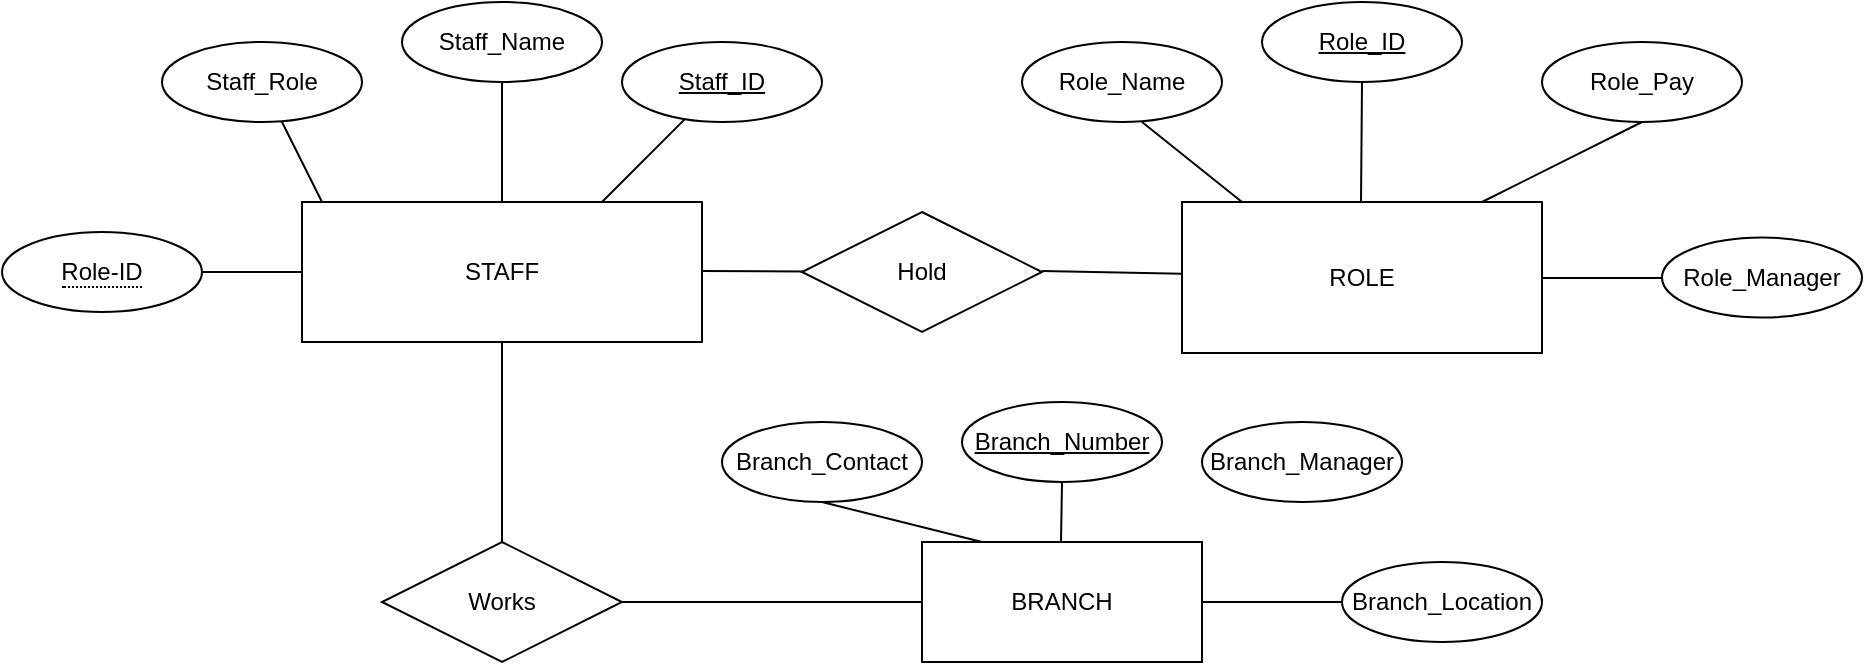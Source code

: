 <mxfile version="21.0.10" type="github">
  <diagram id="R2lEEEUBdFMjLlhIrx00" name="Page-1">
    <mxGraphModel dx="1863" dy="560" grid="1" gridSize="10" guides="1" tooltips="1" connect="1" arrows="1" fold="1" page="1" pageScale="1" pageWidth="850" pageHeight="1100" math="0" shadow="0" extFonts="Permanent Marker^https://fonts.googleapis.com/css?family=Permanent+Marker">
      <root>
        <mxCell id="0" />
        <mxCell id="1" parent="0" />
        <mxCell id="xLVzN7RcIW8N4ALDFcyE-3" value="STAFF" style="whiteSpace=wrap;html=1;align=center;labelBackgroundColor=none;" vertex="1" parent="1">
          <mxGeometry x="90" y="220" width="200" height="70" as="geometry" />
        </mxCell>
        <mxCell id="xLVzN7RcIW8N4ALDFcyE-4" value="" style="endArrow=none;html=1;rounded=0;labelBackgroundColor=none;fontColor=default;" edge="1" parent="1" target="xLVzN7RcIW8N4ALDFcyE-5">
          <mxGeometry width="50" height="50" relative="1" as="geometry">
            <mxPoint x="240" y="220" as="sourcePoint" />
            <mxPoint x="300" y="160" as="targetPoint" />
          </mxGeometry>
        </mxCell>
        <mxCell id="xLVzN7RcIW8N4ALDFcyE-5" value="Staff_ID" style="ellipse;whiteSpace=wrap;html=1;align=center;fontStyle=4;labelBackgroundColor=none;" vertex="1" parent="1">
          <mxGeometry x="250" y="140" width="100" height="40" as="geometry" />
        </mxCell>
        <mxCell id="xLVzN7RcIW8N4ALDFcyE-6" value="" style="endArrow=none;html=1;rounded=0;labelBackgroundColor=none;fontColor=default;" edge="1" parent="1" target="xLVzN7RcIW8N4ALDFcyE-7">
          <mxGeometry width="50" height="50" relative="1" as="geometry">
            <mxPoint x="190" y="220" as="sourcePoint" />
            <mxPoint x="190" y="140" as="targetPoint" />
          </mxGeometry>
        </mxCell>
        <mxCell id="xLVzN7RcIW8N4ALDFcyE-7" value="Staff_Name" style="ellipse;whiteSpace=wrap;html=1;align=center;labelBackgroundColor=none;" vertex="1" parent="1">
          <mxGeometry x="140" y="120" width="100" height="40" as="geometry" />
        </mxCell>
        <mxCell id="xLVzN7RcIW8N4ALDFcyE-8" value="" style="endArrow=none;html=1;rounded=0;" edge="1" parent="1" target="xLVzN7RcIW8N4ALDFcyE-9">
          <mxGeometry width="50" height="50" relative="1" as="geometry">
            <mxPoint x="100" y="220" as="sourcePoint" />
            <mxPoint x="70" y="160" as="targetPoint" />
          </mxGeometry>
        </mxCell>
        <mxCell id="xLVzN7RcIW8N4ALDFcyE-9" value="Staff_Role" style="ellipse;whiteSpace=wrap;html=1;align=center;" vertex="1" parent="1">
          <mxGeometry x="20" y="140" width="100" height="40" as="geometry" />
        </mxCell>
        <mxCell id="xLVzN7RcIW8N4ALDFcyE-15" value="" style="endArrow=none;html=1;rounded=0;exitX=0;exitY=0.5;exitDx=0;exitDy=0;exitPerimeter=0;" edge="1" parent="1" source="xLVzN7RcIW8N4ALDFcyE-3" target="xLVzN7RcIW8N4ALDFcyE-16">
          <mxGeometry relative="1" as="geometry">
            <mxPoint x="90" y="260" as="sourcePoint" />
            <mxPoint x="200" y="370" as="targetPoint" />
          </mxGeometry>
        </mxCell>
        <mxCell id="xLVzN7RcIW8N4ALDFcyE-16" value="&lt;span style=&quot;border-bottom: 1px dotted&quot;&gt;Role-ID&lt;/span&gt;" style="ellipse;whiteSpace=wrap;html=1;align=center;" vertex="1" parent="1">
          <mxGeometry x="-60" y="235" width="100" height="40" as="geometry" />
        </mxCell>
        <mxCell id="xLVzN7RcIW8N4ALDFcyE-17" value="" style="endArrow=none;html=1;rounded=0;" edge="1" parent="1" target="xLVzN7RcIW8N4ALDFcyE-18">
          <mxGeometry relative="1" as="geometry">
            <mxPoint x="290" y="254.5" as="sourcePoint" />
            <mxPoint x="400" y="255" as="targetPoint" />
          </mxGeometry>
        </mxCell>
        <mxCell id="xLVzN7RcIW8N4ALDFcyE-18" value="Hold" style="shape=rhombus;perimeter=rhombusPerimeter;whiteSpace=wrap;html=1;align=center;" vertex="1" parent="1">
          <mxGeometry x="340" y="225" width="120" height="60" as="geometry" />
        </mxCell>
        <mxCell id="xLVzN7RcIW8N4ALDFcyE-19" value="" style="endArrow=none;html=1;rounded=0;" edge="1" parent="1" target="xLVzN7RcIW8N4ALDFcyE-20">
          <mxGeometry relative="1" as="geometry">
            <mxPoint x="460" y="254.5" as="sourcePoint" />
            <mxPoint x="620" y="254.5" as="targetPoint" />
          </mxGeometry>
        </mxCell>
        <mxCell id="xLVzN7RcIW8N4ALDFcyE-20" value="ROLE" style="whiteSpace=wrap;html=1;align=center;" vertex="1" parent="1">
          <mxGeometry x="530" y="220" width="180" height="75.5" as="geometry" />
        </mxCell>
        <mxCell id="xLVzN7RcIW8N4ALDFcyE-26" value="Role_ID" style="ellipse;whiteSpace=wrap;html=1;align=center;fontStyle=4;" vertex="1" parent="1">
          <mxGeometry x="570" y="120" width="100" height="40" as="geometry" />
        </mxCell>
        <mxCell id="xLVzN7RcIW8N4ALDFcyE-27" value="" style="endArrow=none;html=1;rounded=0;" edge="1" parent="1">
          <mxGeometry relative="1" as="geometry">
            <mxPoint x="620" y="160" as="sourcePoint" />
            <mxPoint x="619.5" y="220" as="targetPoint" />
          </mxGeometry>
        </mxCell>
        <mxCell id="xLVzN7RcIW8N4ALDFcyE-41" value="Role_Name" style="ellipse;whiteSpace=wrap;html=1;align=center;" vertex="1" parent="1">
          <mxGeometry x="450" y="140" width="100" height="40" as="geometry" />
        </mxCell>
        <mxCell id="xLVzN7RcIW8N4ALDFcyE-42" value="" style="endArrow=none;html=1;rounded=0;" edge="1" parent="1">
          <mxGeometry relative="1" as="geometry">
            <mxPoint x="510" y="180" as="sourcePoint" />
            <mxPoint x="560" y="220" as="targetPoint" />
          </mxGeometry>
        </mxCell>
        <mxCell id="xLVzN7RcIW8N4ALDFcyE-43" value="Role_Pay" style="ellipse;whiteSpace=wrap;html=1;align=center;" vertex="1" parent="1">
          <mxGeometry x="710" y="140" width="100" height="40" as="geometry" />
        </mxCell>
        <mxCell id="xLVzN7RcIW8N4ALDFcyE-44" value="" style="endArrow=none;html=1;rounded=0;entryX=0.5;entryY=1;entryDx=0;entryDy=0;" edge="1" parent="1" target="xLVzN7RcIW8N4ALDFcyE-43">
          <mxGeometry relative="1" as="geometry">
            <mxPoint x="680" y="220" as="sourcePoint" />
            <mxPoint x="770" y="175" as="targetPoint" />
          </mxGeometry>
        </mxCell>
        <mxCell id="xLVzN7RcIW8N4ALDFcyE-45" value="Role_Manager" style="ellipse;whiteSpace=wrap;html=1;align=center;" vertex="1" parent="1">
          <mxGeometry x="770" y="237.75" width="100" height="40" as="geometry" />
        </mxCell>
        <mxCell id="xLVzN7RcIW8N4ALDFcyE-46" value="" style="endArrow=none;html=1;rounded=0;" edge="1" parent="1">
          <mxGeometry relative="1" as="geometry">
            <mxPoint x="770" y="258" as="sourcePoint" />
            <mxPoint x="710" y="258" as="targetPoint" />
          </mxGeometry>
        </mxCell>
        <mxCell id="xLVzN7RcIW8N4ALDFcyE-54" value="Works" style="shape=rhombus;perimeter=rhombusPerimeter;whiteSpace=wrap;html=1;align=center;" vertex="1" parent="1">
          <mxGeometry x="130" y="390" width="120" height="60" as="geometry" />
        </mxCell>
        <mxCell id="xLVzN7RcIW8N4ALDFcyE-56" value="" style="endArrow=none;html=1;rounded=0;exitX=0.5;exitY=0;exitDx=0;exitDy=0;entryX=0.5;entryY=1;entryDx=0;entryDy=0;" edge="1" parent="1" source="xLVzN7RcIW8N4ALDFcyE-54" target="xLVzN7RcIW8N4ALDFcyE-3">
          <mxGeometry relative="1" as="geometry">
            <mxPoint x="270" y="350" as="sourcePoint" />
            <mxPoint x="430" y="350" as="targetPoint" />
          </mxGeometry>
        </mxCell>
        <mxCell id="xLVzN7RcIW8N4ALDFcyE-57" value="" style="line;strokeWidth=1;rotatable=0;dashed=0;labelPosition=right;align=left;verticalAlign=middle;spacingTop=0;spacingLeft=6;points=[];portConstraint=eastwest;" vertex="1" parent="1">
          <mxGeometry x="250" y="415" width="150" height="10" as="geometry" />
        </mxCell>
        <mxCell id="xLVzN7RcIW8N4ALDFcyE-60" value="BRANCH" style="whiteSpace=wrap;html=1;align=center;" vertex="1" parent="1">
          <mxGeometry x="400" y="390" width="140" height="60" as="geometry" />
        </mxCell>
        <mxCell id="xLVzN7RcIW8N4ALDFcyE-62" value="Branch_Number" style="ellipse;whiteSpace=wrap;html=1;align=center;fontStyle=4;" vertex="1" parent="1">
          <mxGeometry x="420" y="320" width="100" height="40" as="geometry" />
        </mxCell>
        <mxCell id="xLVzN7RcIW8N4ALDFcyE-65" value="" style="endArrow=none;html=1;rounded=0;" edge="1" parent="1">
          <mxGeometry relative="1" as="geometry">
            <mxPoint x="470" y="360" as="sourcePoint" />
            <mxPoint x="469.5" y="390" as="targetPoint" />
          </mxGeometry>
        </mxCell>
        <mxCell id="xLVzN7RcIW8N4ALDFcyE-66" value="Branch_Contact" style="ellipse;whiteSpace=wrap;html=1;align=center;" vertex="1" parent="1">
          <mxGeometry x="300" y="330" width="100" height="40" as="geometry" />
        </mxCell>
        <mxCell id="xLVzN7RcIW8N4ALDFcyE-67" value="Branch_Manager" style="ellipse;whiteSpace=wrap;html=1;align=center;" vertex="1" parent="1">
          <mxGeometry x="540" y="330" width="100" height="40" as="geometry" />
        </mxCell>
        <mxCell id="xLVzN7RcIW8N4ALDFcyE-71" value="" style="endArrow=none;html=1;rounded=0;exitX=0.5;exitY=1;exitDx=0;exitDy=0;" edge="1" parent="1" source="xLVzN7RcIW8N4ALDFcyE-66">
          <mxGeometry relative="1" as="geometry">
            <mxPoint x="270" y="350" as="sourcePoint" />
            <mxPoint x="430" y="390" as="targetPoint" />
          </mxGeometry>
        </mxCell>
        <mxCell id="xLVzN7RcIW8N4ALDFcyE-74" value="" style="endArrow=none;html=1;rounded=0;" edge="1" parent="1" source="xLVzN7RcIW8N4ALDFcyE-70">
          <mxGeometry relative="1" as="geometry">
            <mxPoint x="540" y="415" as="sourcePoint" />
            <mxPoint x="670" y="415" as="targetPoint" />
          </mxGeometry>
        </mxCell>
        <mxCell id="xLVzN7RcIW8N4ALDFcyE-75" value="" style="endArrow=none;html=1;rounded=0;exitX=1;exitY=0.5;exitDx=0;exitDy=0;" edge="1" parent="1" source="xLVzN7RcIW8N4ALDFcyE-60" target="xLVzN7RcIW8N4ALDFcyE-70">
          <mxGeometry relative="1" as="geometry">
            <mxPoint x="540" y="415" as="sourcePoint" />
            <mxPoint x="670" y="415" as="targetPoint" />
          </mxGeometry>
        </mxCell>
        <mxCell id="xLVzN7RcIW8N4ALDFcyE-70" value="Branch_Location" style="ellipse;whiteSpace=wrap;html=1;align=center;" vertex="1" parent="1">
          <mxGeometry x="610" y="400" width="100" height="40" as="geometry" />
        </mxCell>
      </root>
    </mxGraphModel>
  </diagram>
</mxfile>
